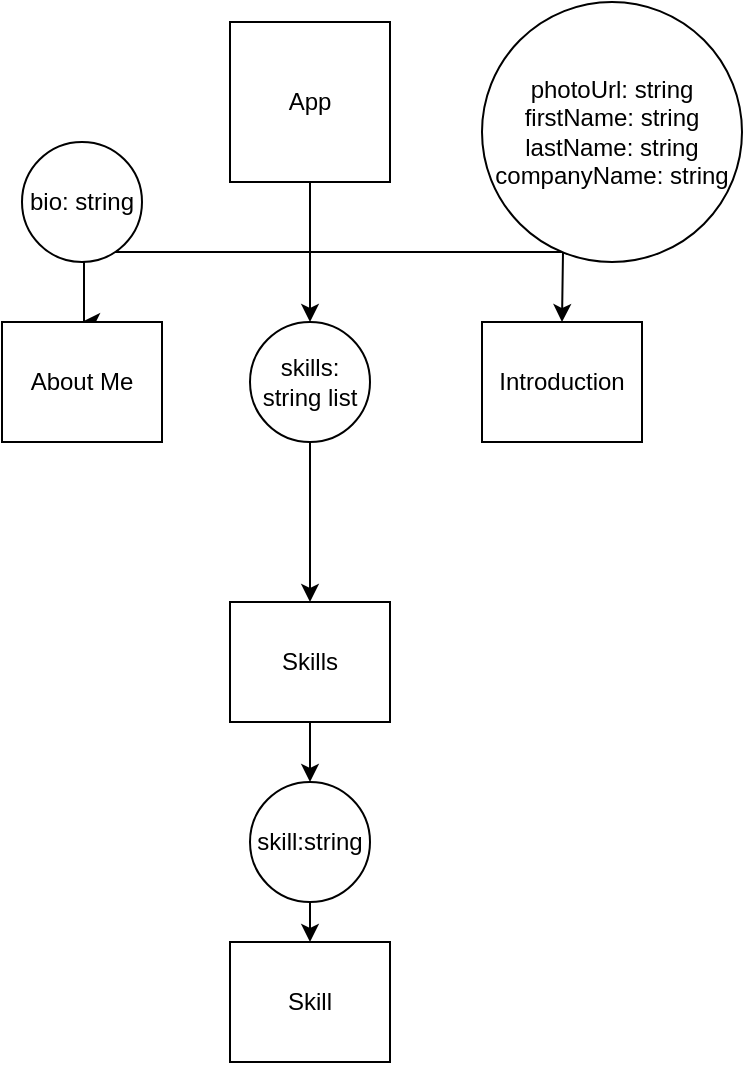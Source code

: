 <mxfile version="24.0.2" type="github">
  <diagram name="Strona-1" id="aJGBvKgjVkTfJNS2zwmO">
    <mxGraphModel dx="1434" dy="866" grid="1" gridSize="10" guides="1" tooltips="1" connect="1" arrows="1" fold="1" page="1" pageScale="1" pageWidth="827" pageHeight="1169" math="0" shadow="0">
      <root>
        <mxCell id="0" />
        <mxCell id="1" parent="0" />
        <mxCell id="8HvOjgPTFlzFhQDVZU8o-3" style="edgeStyle=orthogonalEdgeStyle;rounded=0;orthogonalLoop=1;jettySize=auto;html=1;exitX=0.5;exitY=1;exitDx=0;exitDy=0;" edge="1" parent="1" source="8HvOjgPTFlzFhQDVZU8o-1">
          <mxGeometry relative="1" as="geometry">
            <mxPoint x="300" y="310" as="targetPoint" />
            <Array as="points">
              <mxPoint x="414" y="275" />
              <mxPoint x="301" y="275" />
            </Array>
          </mxGeometry>
        </mxCell>
        <mxCell id="8HvOjgPTFlzFhQDVZU8o-4" style="edgeStyle=orthogonalEdgeStyle;rounded=0;orthogonalLoop=1;jettySize=auto;html=1;exitX=0.5;exitY=1;exitDx=0;exitDy=0;" edge="1" parent="1" source="8HvOjgPTFlzFhQDVZU8o-1">
          <mxGeometry relative="1" as="geometry">
            <mxPoint x="540" y="310" as="targetPoint" />
          </mxGeometry>
        </mxCell>
        <mxCell id="8HvOjgPTFlzFhQDVZU8o-5" style="edgeStyle=orthogonalEdgeStyle;rounded=0;orthogonalLoop=1;jettySize=auto;html=1;exitX=0.5;exitY=1;exitDx=0;exitDy=0;" edge="1" parent="1" source="8HvOjgPTFlzFhQDVZU8o-11">
          <mxGeometry relative="1" as="geometry">
            <mxPoint x="414" y="450" as="targetPoint" />
          </mxGeometry>
        </mxCell>
        <mxCell id="8HvOjgPTFlzFhQDVZU8o-1" value="App" style="whiteSpace=wrap;html=1;aspect=fixed;" vertex="1" parent="1">
          <mxGeometry x="374" y="160" width="80" height="80" as="geometry" />
        </mxCell>
        <mxCell id="8HvOjgPTFlzFhQDVZU8o-6" value="About Me" style="whiteSpace=wrap;html=1;" vertex="1" parent="1">
          <mxGeometry x="260" y="310" width="80" height="60" as="geometry" />
        </mxCell>
        <mxCell id="8HvOjgPTFlzFhQDVZU8o-10" style="edgeStyle=orthogonalEdgeStyle;rounded=0;orthogonalLoop=1;jettySize=auto;html=1;exitX=0.5;exitY=1;exitDx=0;exitDy=0;entryX=0.5;entryY=0;entryDx=0;entryDy=0;" edge="1" parent="1" source="8HvOjgPTFlzFhQDVZU8o-13" target="8HvOjgPTFlzFhQDVZU8o-9">
          <mxGeometry relative="1" as="geometry" />
        </mxCell>
        <mxCell id="8HvOjgPTFlzFhQDVZU8o-7" value="Skills" style="whiteSpace=wrap;html=1;" vertex="1" parent="1">
          <mxGeometry x="374" y="450" width="80" height="60" as="geometry" />
        </mxCell>
        <mxCell id="8HvOjgPTFlzFhQDVZU8o-8" value="Introduction" style="whiteSpace=wrap;html=1;" vertex="1" parent="1">
          <mxGeometry x="500" y="310" width="80" height="60" as="geometry" />
        </mxCell>
        <mxCell id="8HvOjgPTFlzFhQDVZU8o-9" value="Skill" style="whiteSpace=wrap;html=1;" vertex="1" parent="1">
          <mxGeometry x="374" y="620" width="80" height="60" as="geometry" />
        </mxCell>
        <mxCell id="8HvOjgPTFlzFhQDVZU8o-12" value="" style="edgeStyle=orthogonalEdgeStyle;rounded=0;orthogonalLoop=1;jettySize=auto;html=1;exitX=0.5;exitY=1;exitDx=0;exitDy=0;" edge="1" parent="1" source="8HvOjgPTFlzFhQDVZU8o-1" target="8HvOjgPTFlzFhQDVZU8o-11">
          <mxGeometry relative="1" as="geometry">
            <mxPoint x="414" y="450" as="targetPoint" />
            <mxPoint x="414" y="240" as="sourcePoint" />
          </mxGeometry>
        </mxCell>
        <mxCell id="8HvOjgPTFlzFhQDVZU8o-11" value="skills:&lt;div&gt;string list&lt;/div&gt;" style="ellipse;whiteSpace=wrap;html=1;aspect=fixed;" vertex="1" parent="1">
          <mxGeometry x="384" y="310" width="60" height="60" as="geometry" />
        </mxCell>
        <mxCell id="8HvOjgPTFlzFhQDVZU8o-14" value="" style="edgeStyle=orthogonalEdgeStyle;rounded=0;orthogonalLoop=1;jettySize=auto;html=1;exitX=0.5;exitY=1;exitDx=0;exitDy=0;entryX=0.5;entryY=0;entryDx=0;entryDy=0;" edge="1" parent="1" source="8HvOjgPTFlzFhQDVZU8o-7" target="8HvOjgPTFlzFhQDVZU8o-13">
          <mxGeometry relative="1" as="geometry">
            <mxPoint x="414" y="510" as="sourcePoint" />
            <mxPoint x="414" y="620" as="targetPoint" />
          </mxGeometry>
        </mxCell>
        <mxCell id="8HvOjgPTFlzFhQDVZU8o-13" value="skill:string" style="ellipse;whiteSpace=wrap;html=1;aspect=fixed;" vertex="1" parent="1">
          <mxGeometry x="384" y="540" width="60" height="60" as="geometry" />
        </mxCell>
        <mxCell id="8HvOjgPTFlzFhQDVZU8o-15" value="bio: string" style="ellipse;whiteSpace=wrap;html=1;aspect=fixed;" vertex="1" parent="1">
          <mxGeometry x="270" y="220" width="60" height="60" as="geometry" />
        </mxCell>
        <mxCell id="8HvOjgPTFlzFhQDVZU8o-16" value="photoUrl: string&lt;div&gt;firstName: string&lt;/div&gt;&lt;div&gt;lastName: string&lt;/div&gt;&lt;div&gt;companyName: string&lt;/div&gt;" style="ellipse;whiteSpace=wrap;html=1;aspect=fixed;" vertex="1" parent="1">
          <mxGeometry x="500" y="150" width="130" height="130" as="geometry" />
        </mxCell>
      </root>
    </mxGraphModel>
  </diagram>
</mxfile>
